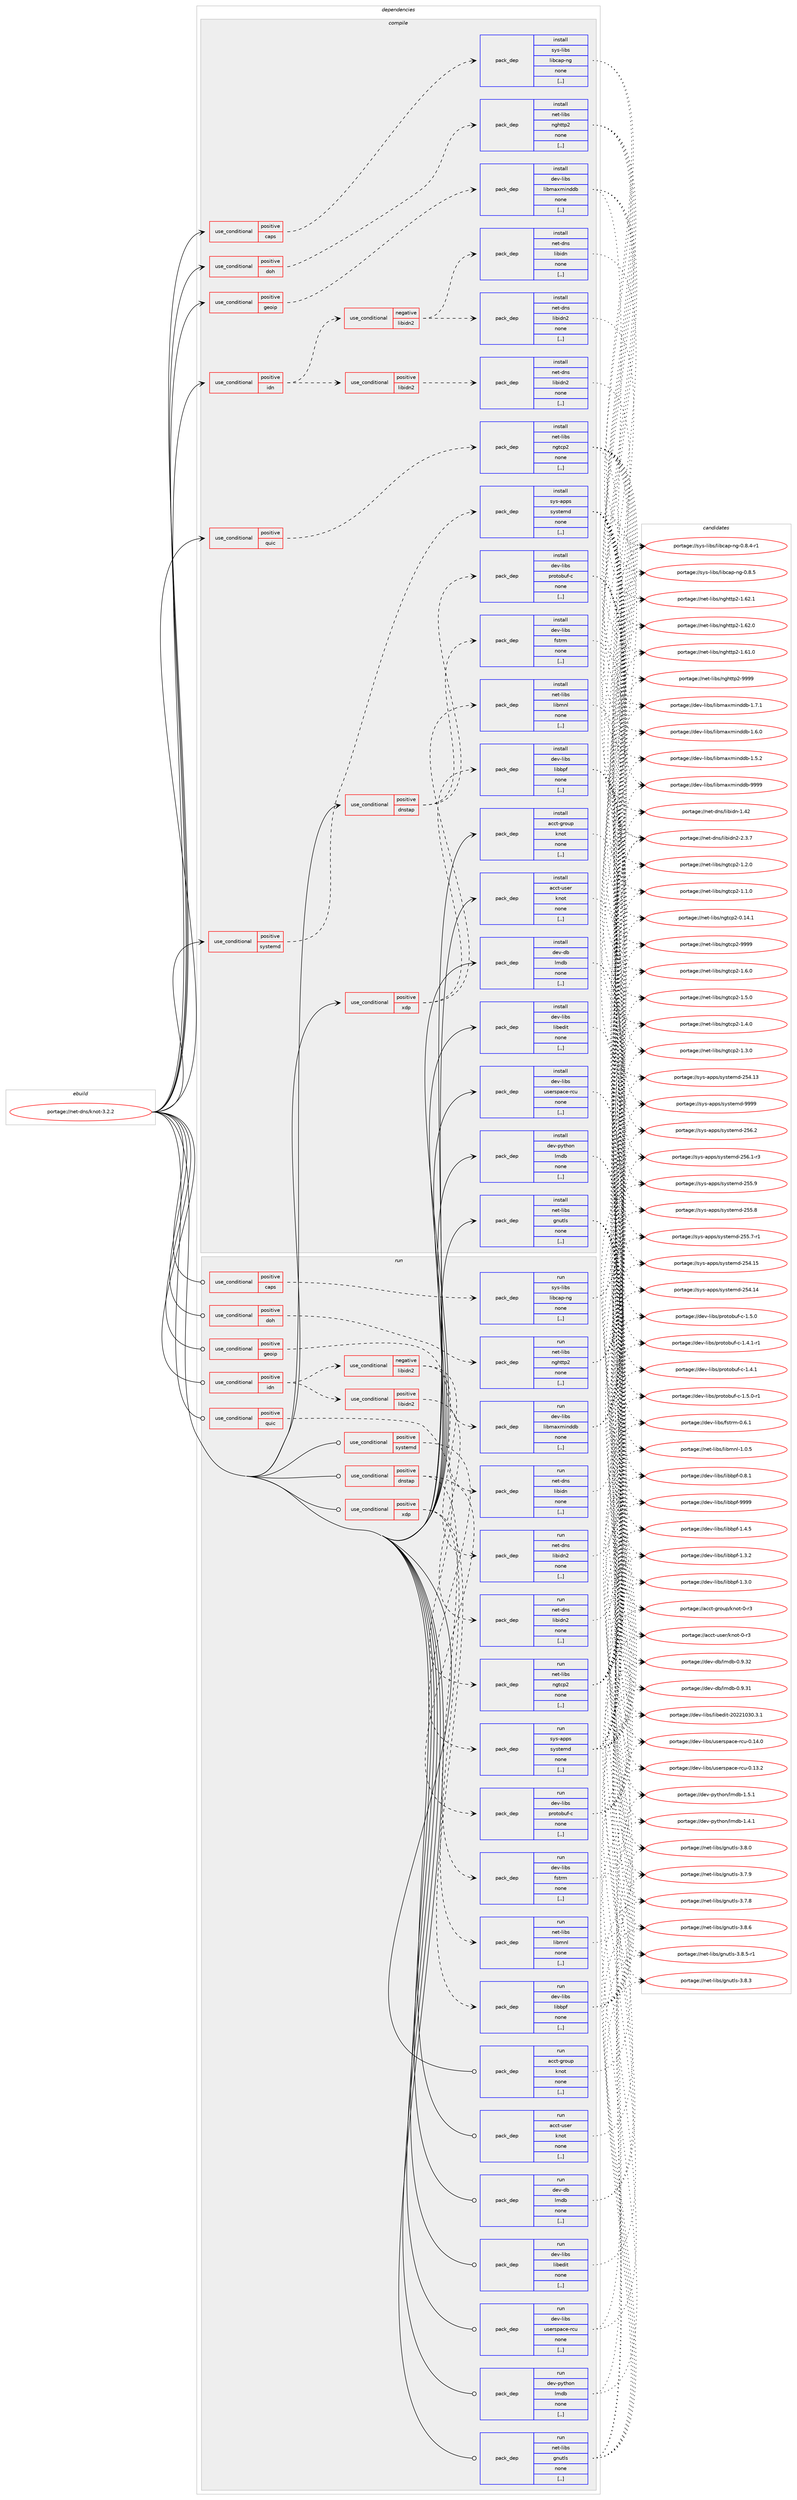 digraph prolog {

# *************
# Graph options
# *************

newrank=true;
concentrate=true;
compound=true;
graph [rankdir=LR,fontname=Helvetica,fontsize=10,ranksep=1.5];#, ranksep=2.5, nodesep=0.2];
edge  [arrowhead=vee];
node  [fontname=Helvetica,fontsize=10];

# **********
# The ebuild
# **********

subgraph cluster_leftcol {
color=gray;
label=<<i>ebuild</i>>;
id [label="portage://net-dns/knot-3.2.2", color=red, width=4, href="../net-dns/knot-3.2.2.svg"];
}

# ****************
# The dependencies
# ****************

subgraph cluster_midcol {
color=gray;
label=<<i>dependencies</i>>;
subgraph cluster_compile {
fillcolor="#eeeeee";
style=filled;
label=<<i>compile</i>>;
subgraph cond89289 {
dependency344489 [label=<<TABLE BORDER="0" CELLBORDER="1" CELLSPACING="0" CELLPADDING="4"><TR><TD ROWSPAN="3" CELLPADDING="10">use_conditional</TD></TR><TR><TD>positive</TD></TR><TR><TD>caps</TD></TR></TABLE>>, shape=none, color=red];
subgraph pack252593 {
dependency344490 [label=<<TABLE BORDER="0" CELLBORDER="1" CELLSPACING="0" CELLPADDING="4" WIDTH="220"><TR><TD ROWSPAN="6" CELLPADDING="30">pack_dep</TD></TR><TR><TD WIDTH="110">install</TD></TR><TR><TD>sys-libs</TD></TR><TR><TD>libcap-ng</TD></TR><TR><TD>none</TD></TR><TR><TD>[,,]</TD></TR></TABLE>>, shape=none, color=blue];
}
dependency344489:e -> dependency344490:w [weight=20,style="dashed",arrowhead="vee"];
}
id:e -> dependency344489:w [weight=20,style="solid",arrowhead="vee"];
subgraph cond89290 {
dependency344491 [label=<<TABLE BORDER="0" CELLBORDER="1" CELLSPACING="0" CELLPADDING="4"><TR><TD ROWSPAN="3" CELLPADDING="10">use_conditional</TD></TR><TR><TD>positive</TD></TR><TR><TD>dnstap</TD></TR></TABLE>>, shape=none, color=red];
subgraph pack252594 {
dependency344492 [label=<<TABLE BORDER="0" CELLBORDER="1" CELLSPACING="0" CELLPADDING="4" WIDTH="220"><TR><TD ROWSPAN="6" CELLPADDING="30">pack_dep</TD></TR><TR><TD WIDTH="110">install</TD></TR><TR><TD>dev-libs</TD></TR><TR><TD>fstrm</TD></TR><TR><TD>none</TD></TR><TR><TD>[,,]</TD></TR></TABLE>>, shape=none, color=blue];
}
dependency344491:e -> dependency344492:w [weight=20,style="dashed",arrowhead="vee"];
subgraph pack252595 {
dependency344493 [label=<<TABLE BORDER="0" CELLBORDER="1" CELLSPACING="0" CELLPADDING="4" WIDTH="220"><TR><TD ROWSPAN="6" CELLPADDING="30">pack_dep</TD></TR><TR><TD WIDTH="110">install</TD></TR><TR><TD>dev-libs</TD></TR><TR><TD>protobuf-c</TD></TR><TR><TD>none</TD></TR><TR><TD>[,,]</TD></TR></TABLE>>, shape=none, color=blue];
}
dependency344491:e -> dependency344493:w [weight=20,style="dashed",arrowhead="vee"];
}
id:e -> dependency344491:w [weight=20,style="solid",arrowhead="vee"];
subgraph cond89291 {
dependency344494 [label=<<TABLE BORDER="0" CELLBORDER="1" CELLSPACING="0" CELLPADDING="4"><TR><TD ROWSPAN="3" CELLPADDING="10">use_conditional</TD></TR><TR><TD>positive</TD></TR><TR><TD>doh</TD></TR></TABLE>>, shape=none, color=red];
subgraph pack252596 {
dependency344495 [label=<<TABLE BORDER="0" CELLBORDER="1" CELLSPACING="0" CELLPADDING="4" WIDTH="220"><TR><TD ROWSPAN="6" CELLPADDING="30">pack_dep</TD></TR><TR><TD WIDTH="110">install</TD></TR><TR><TD>net-libs</TD></TR><TR><TD>nghttp2</TD></TR><TR><TD>none</TD></TR><TR><TD>[,,]</TD></TR></TABLE>>, shape=none, color=blue];
}
dependency344494:e -> dependency344495:w [weight=20,style="dashed",arrowhead="vee"];
}
id:e -> dependency344494:w [weight=20,style="solid",arrowhead="vee"];
subgraph cond89292 {
dependency344496 [label=<<TABLE BORDER="0" CELLBORDER="1" CELLSPACING="0" CELLPADDING="4"><TR><TD ROWSPAN="3" CELLPADDING="10">use_conditional</TD></TR><TR><TD>positive</TD></TR><TR><TD>geoip</TD></TR></TABLE>>, shape=none, color=red];
subgraph pack252597 {
dependency344497 [label=<<TABLE BORDER="0" CELLBORDER="1" CELLSPACING="0" CELLPADDING="4" WIDTH="220"><TR><TD ROWSPAN="6" CELLPADDING="30">pack_dep</TD></TR><TR><TD WIDTH="110">install</TD></TR><TR><TD>dev-libs</TD></TR><TR><TD>libmaxminddb</TD></TR><TR><TD>none</TD></TR><TR><TD>[,,]</TD></TR></TABLE>>, shape=none, color=blue];
}
dependency344496:e -> dependency344497:w [weight=20,style="dashed",arrowhead="vee"];
}
id:e -> dependency344496:w [weight=20,style="solid",arrowhead="vee"];
subgraph cond89293 {
dependency344498 [label=<<TABLE BORDER="0" CELLBORDER="1" CELLSPACING="0" CELLPADDING="4"><TR><TD ROWSPAN="3" CELLPADDING="10">use_conditional</TD></TR><TR><TD>positive</TD></TR><TR><TD>idn</TD></TR></TABLE>>, shape=none, color=red];
subgraph cond89294 {
dependency344499 [label=<<TABLE BORDER="0" CELLBORDER="1" CELLSPACING="0" CELLPADDING="4"><TR><TD ROWSPAN="3" CELLPADDING="10">use_conditional</TD></TR><TR><TD>negative</TD></TR><TR><TD>libidn2</TD></TR></TABLE>>, shape=none, color=red];
subgraph pack252598 {
dependency344500 [label=<<TABLE BORDER="0" CELLBORDER="1" CELLSPACING="0" CELLPADDING="4" WIDTH="220"><TR><TD ROWSPAN="6" CELLPADDING="30">pack_dep</TD></TR><TR><TD WIDTH="110">install</TD></TR><TR><TD>net-dns</TD></TR><TR><TD>libidn</TD></TR><TR><TD>none</TD></TR><TR><TD>[,,]</TD></TR></TABLE>>, shape=none, color=blue];
}
dependency344499:e -> dependency344500:w [weight=20,style="dashed",arrowhead="vee"];
subgraph pack252599 {
dependency344501 [label=<<TABLE BORDER="0" CELLBORDER="1" CELLSPACING="0" CELLPADDING="4" WIDTH="220"><TR><TD ROWSPAN="6" CELLPADDING="30">pack_dep</TD></TR><TR><TD WIDTH="110">install</TD></TR><TR><TD>net-dns</TD></TR><TR><TD>libidn2</TD></TR><TR><TD>none</TD></TR><TR><TD>[,,]</TD></TR></TABLE>>, shape=none, color=blue];
}
dependency344499:e -> dependency344501:w [weight=20,style="dashed",arrowhead="vee"];
}
dependency344498:e -> dependency344499:w [weight=20,style="dashed",arrowhead="vee"];
subgraph cond89295 {
dependency344502 [label=<<TABLE BORDER="0" CELLBORDER="1" CELLSPACING="0" CELLPADDING="4"><TR><TD ROWSPAN="3" CELLPADDING="10">use_conditional</TD></TR><TR><TD>positive</TD></TR><TR><TD>libidn2</TD></TR></TABLE>>, shape=none, color=red];
subgraph pack252600 {
dependency344503 [label=<<TABLE BORDER="0" CELLBORDER="1" CELLSPACING="0" CELLPADDING="4" WIDTH="220"><TR><TD ROWSPAN="6" CELLPADDING="30">pack_dep</TD></TR><TR><TD WIDTH="110">install</TD></TR><TR><TD>net-dns</TD></TR><TR><TD>libidn2</TD></TR><TR><TD>none</TD></TR><TR><TD>[,,]</TD></TR></TABLE>>, shape=none, color=blue];
}
dependency344502:e -> dependency344503:w [weight=20,style="dashed",arrowhead="vee"];
}
dependency344498:e -> dependency344502:w [weight=20,style="dashed",arrowhead="vee"];
}
id:e -> dependency344498:w [weight=20,style="solid",arrowhead="vee"];
subgraph cond89296 {
dependency344504 [label=<<TABLE BORDER="0" CELLBORDER="1" CELLSPACING="0" CELLPADDING="4"><TR><TD ROWSPAN="3" CELLPADDING="10">use_conditional</TD></TR><TR><TD>positive</TD></TR><TR><TD>quic</TD></TR></TABLE>>, shape=none, color=red];
subgraph pack252601 {
dependency344505 [label=<<TABLE BORDER="0" CELLBORDER="1" CELLSPACING="0" CELLPADDING="4" WIDTH="220"><TR><TD ROWSPAN="6" CELLPADDING="30">pack_dep</TD></TR><TR><TD WIDTH="110">install</TD></TR><TR><TD>net-libs</TD></TR><TR><TD>ngtcp2</TD></TR><TR><TD>none</TD></TR><TR><TD>[,,]</TD></TR></TABLE>>, shape=none, color=blue];
}
dependency344504:e -> dependency344505:w [weight=20,style="dashed",arrowhead="vee"];
}
id:e -> dependency344504:w [weight=20,style="solid",arrowhead="vee"];
subgraph cond89297 {
dependency344506 [label=<<TABLE BORDER="0" CELLBORDER="1" CELLSPACING="0" CELLPADDING="4"><TR><TD ROWSPAN="3" CELLPADDING="10">use_conditional</TD></TR><TR><TD>positive</TD></TR><TR><TD>systemd</TD></TR></TABLE>>, shape=none, color=red];
subgraph pack252602 {
dependency344507 [label=<<TABLE BORDER="0" CELLBORDER="1" CELLSPACING="0" CELLPADDING="4" WIDTH="220"><TR><TD ROWSPAN="6" CELLPADDING="30">pack_dep</TD></TR><TR><TD WIDTH="110">install</TD></TR><TR><TD>sys-apps</TD></TR><TR><TD>systemd</TD></TR><TR><TD>none</TD></TR><TR><TD>[,,]</TD></TR></TABLE>>, shape=none, color=blue];
}
dependency344506:e -> dependency344507:w [weight=20,style="dashed",arrowhead="vee"];
}
id:e -> dependency344506:w [weight=20,style="solid",arrowhead="vee"];
subgraph cond89298 {
dependency344508 [label=<<TABLE BORDER="0" CELLBORDER="1" CELLSPACING="0" CELLPADDING="4"><TR><TD ROWSPAN="3" CELLPADDING="10">use_conditional</TD></TR><TR><TD>positive</TD></TR><TR><TD>xdp</TD></TR></TABLE>>, shape=none, color=red];
subgraph pack252603 {
dependency344509 [label=<<TABLE BORDER="0" CELLBORDER="1" CELLSPACING="0" CELLPADDING="4" WIDTH="220"><TR><TD ROWSPAN="6" CELLPADDING="30">pack_dep</TD></TR><TR><TD WIDTH="110">install</TD></TR><TR><TD>dev-libs</TD></TR><TR><TD>libbpf</TD></TR><TR><TD>none</TD></TR><TR><TD>[,,]</TD></TR></TABLE>>, shape=none, color=blue];
}
dependency344508:e -> dependency344509:w [weight=20,style="dashed",arrowhead="vee"];
subgraph pack252604 {
dependency344510 [label=<<TABLE BORDER="0" CELLBORDER="1" CELLSPACING="0" CELLPADDING="4" WIDTH="220"><TR><TD ROWSPAN="6" CELLPADDING="30">pack_dep</TD></TR><TR><TD WIDTH="110">install</TD></TR><TR><TD>net-libs</TD></TR><TR><TD>libmnl</TD></TR><TR><TD>none</TD></TR><TR><TD>[,,]</TD></TR></TABLE>>, shape=none, color=blue];
}
dependency344508:e -> dependency344510:w [weight=20,style="dashed",arrowhead="vee"];
}
id:e -> dependency344508:w [weight=20,style="solid",arrowhead="vee"];
subgraph pack252605 {
dependency344511 [label=<<TABLE BORDER="0" CELLBORDER="1" CELLSPACING="0" CELLPADDING="4" WIDTH="220"><TR><TD ROWSPAN="6" CELLPADDING="30">pack_dep</TD></TR><TR><TD WIDTH="110">install</TD></TR><TR><TD>acct-group</TD></TR><TR><TD>knot</TD></TR><TR><TD>none</TD></TR><TR><TD>[,,]</TD></TR></TABLE>>, shape=none, color=blue];
}
id:e -> dependency344511:w [weight=20,style="solid",arrowhead="vee"];
subgraph pack252606 {
dependency344512 [label=<<TABLE BORDER="0" CELLBORDER="1" CELLSPACING="0" CELLPADDING="4" WIDTH="220"><TR><TD ROWSPAN="6" CELLPADDING="30">pack_dep</TD></TR><TR><TD WIDTH="110">install</TD></TR><TR><TD>acct-user</TD></TR><TR><TD>knot</TD></TR><TR><TD>none</TD></TR><TR><TD>[,,]</TD></TR></TABLE>>, shape=none, color=blue];
}
id:e -> dependency344512:w [weight=20,style="solid",arrowhead="vee"];
subgraph pack252607 {
dependency344513 [label=<<TABLE BORDER="0" CELLBORDER="1" CELLSPACING="0" CELLPADDING="4" WIDTH="220"><TR><TD ROWSPAN="6" CELLPADDING="30">pack_dep</TD></TR><TR><TD WIDTH="110">install</TD></TR><TR><TD>dev-db</TD></TR><TR><TD>lmdb</TD></TR><TR><TD>none</TD></TR><TR><TD>[,,]</TD></TR></TABLE>>, shape=none, color=blue];
}
id:e -> dependency344513:w [weight=20,style="solid",arrowhead="vee"];
subgraph pack252608 {
dependency344514 [label=<<TABLE BORDER="0" CELLBORDER="1" CELLSPACING="0" CELLPADDING="4" WIDTH="220"><TR><TD ROWSPAN="6" CELLPADDING="30">pack_dep</TD></TR><TR><TD WIDTH="110">install</TD></TR><TR><TD>dev-libs</TD></TR><TR><TD>libedit</TD></TR><TR><TD>none</TD></TR><TR><TD>[,,]</TD></TR></TABLE>>, shape=none, color=blue];
}
id:e -> dependency344514:w [weight=20,style="solid",arrowhead="vee"];
subgraph pack252609 {
dependency344515 [label=<<TABLE BORDER="0" CELLBORDER="1" CELLSPACING="0" CELLPADDING="4" WIDTH="220"><TR><TD ROWSPAN="6" CELLPADDING="30">pack_dep</TD></TR><TR><TD WIDTH="110">install</TD></TR><TR><TD>dev-libs</TD></TR><TR><TD>userspace-rcu</TD></TR><TR><TD>none</TD></TR><TR><TD>[,,]</TD></TR></TABLE>>, shape=none, color=blue];
}
id:e -> dependency344515:w [weight=20,style="solid",arrowhead="vee"];
subgraph pack252610 {
dependency344516 [label=<<TABLE BORDER="0" CELLBORDER="1" CELLSPACING="0" CELLPADDING="4" WIDTH="220"><TR><TD ROWSPAN="6" CELLPADDING="30">pack_dep</TD></TR><TR><TD WIDTH="110">install</TD></TR><TR><TD>dev-python</TD></TR><TR><TD>lmdb</TD></TR><TR><TD>none</TD></TR><TR><TD>[,,]</TD></TR></TABLE>>, shape=none, color=blue];
}
id:e -> dependency344516:w [weight=20,style="solid",arrowhead="vee"];
subgraph pack252611 {
dependency344517 [label=<<TABLE BORDER="0" CELLBORDER="1" CELLSPACING="0" CELLPADDING="4" WIDTH="220"><TR><TD ROWSPAN="6" CELLPADDING="30">pack_dep</TD></TR><TR><TD WIDTH="110">install</TD></TR><TR><TD>net-libs</TD></TR><TR><TD>gnutls</TD></TR><TR><TD>none</TD></TR><TR><TD>[,,]</TD></TR></TABLE>>, shape=none, color=blue];
}
id:e -> dependency344517:w [weight=20,style="solid",arrowhead="vee"];
}
subgraph cluster_compileandrun {
fillcolor="#eeeeee";
style=filled;
label=<<i>compile and run</i>>;
}
subgraph cluster_run {
fillcolor="#eeeeee";
style=filled;
label=<<i>run</i>>;
subgraph cond89299 {
dependency344518 [label=<<TABLE BORDER="0" CELLBORDER="1" CELLSPACING="0" CELLPADDING="4"><TR><TD ROWSPAN="3" CELLPADDING="10">use_conditional</TD></TR><TR><TD>positive</TD></TR><TR><TD>caps</TD></TR></TABLE>>, shape=none, color=red];
subgraph pack252612 {
dependency344519 [label=<<TABLE BORDER="0" CELLBORDER="1" CELLSPACING="0" CELLPADDING="4" WIDTH="220"><TR><TD ROWSPAN="6" CELLPADDING="30">pack_dep</TD></TR><TR><TD WIDTH="110">run</TD></TR><TR><TD>sys-libs</TD></TR><TR><TD>libcap-ng</TD></TR><TR><TD>none</TD></TR><TR><TD>[,,]</TD></TR></TABLE>>, shape=none, color=blue];
}
dependency344518:e -> dependency344519:w [weight=20,style="dashed",arrowhead="vee"];
}
id:e -> dependency344518:w [weight=20,style="solid",arrowhead="odot"];
subgraph cond89300 {
dependency344520 [label=<<TABLE BORDER="0" CELLBORDER="1" CELLSPACING="0" CELLPADDING="4"><TR><TD ROWSPAN="3" CELLPADDING="10">use_conditional</TD></TR><TR><TD>positive</TD></TR><TR><TD>dnstap</TD></TR></TABLE>>, shape=none, color=red];
subgraph pack252613 {
dependency344521 [label=<<TABLE BORDER="0" CELLBORDER="1" CELLSPACING="0" CELLPADDING="4" WIDTH="220"><TR><TD ROWSPAN="6" CELLPADDING="30">pack_dep</TD></TR><TR><TD WIDTH="110">run</TD></TR><TR><TD>dev-libs</TD></TR><TR><TD>fstrm</TD></TR><TR><TD>none</TD></TR><TR><TD>[,,]</TD></TR></TABLE>>, shape=none, color=blue];
}
dependency344520:e -> dependency344521:w [weight=20,style="dashed",arrowhead="vee"];
subgraph pack252614 {
dependency344522 [label=<<TABLE BORDER="0" CELLBORDER="1" CELLSPACING="0" CELLPADDING="4" WIDTH="220"><TR><TD ROWSPAN="6" CELLPADDING="30">pack_dep</TD></TR><TR><TD WIDTH="110">run</TD></TR><TR><TD>dev-libs</TD></TR><TR><TD>protobuf-c</TD></TR><TR><TD>none</TD></TR><TR><TD>[,,]</TD></TR></TABLE>>, shape=none, color=blue];
}
dependency344520:e -> dependency344522:w [weight=20,style="dashed",arrowhead="vee"];
}
id:e -> dependency344520:w [weight=20,style="solid",arrowhead="odot"];
subgraph cond89301 {
dependency344523 [label=<<TABLE BORDER="0" CELLBORDER="1" CELLSPACING="0" CELLPADDING="4"><TR><TD ROWSPAN="3" CELLPADDING="10">use_conditional</TD></TR><TR><TD>positive</TD></TR><TR><TD>doh</TD></TR></TABLE>>, shape=none, color=red];
subgraph pack252615 {
dependency344524 [label=<<TABLE BORDER="0" CELLBORDER="1" CELLSPACING="0" CELLPADDING="4" WIDTH="220"><TR><TD ROWSPAN="6" CELLPADDING="30">pack_dep</TD></TR><TR><TD WIDTH="110">run</TD></TR><TR><TD>net-libs</TD></TR><TR><TD>nghttp2</TD></TR><TR><TD>none</TD></TR><TR><TD>[,,]</TD></TR></TABLE>>, shape=none, color=blue];
}
dependency344523:e -> dependency344524:w [weight=20,style="dashed",arrowhead="vee"];
}
id:e -> dependency344523:w [weight=20,style="solid",arrowhead="odot"];
subgraph cond89302 {
dependency344525 [label=<<TABLE BORDER="0" CELLBORDER="1" CELLSPACING="0" CELLPADDING="4"><TR><TD ROWSPAN="3" CELLPADDING="10">use_conditional</TD></TR><TR><TD>positive</TD></TR><TR><TD>geoip</TD></TR></TABLE>>, shape=none, color=red];
subgraph pack252616 {
dependency344526 [label=<<TABLE BORDER="0" CELLBORDER="1" CELLSPACING="0" CELLPADDING="4" WIDTH="220"><TR><TD ROWSPAN="6" CELLPADDING="30">pack_dep</TD></TR><TR><TD WIDTH="110">run</TD></TR><TR><TD>dev-libs</TD></TR><TR><TD>libmaxminddb</TD></TR><TR><TD>none</TD></TR><TR><TD>[,,]</TD></TR></TABLE>>, shape=none, color=blue];
}
dependency344525:e -> dependency344526:w [weight=20,style="dashed",arrowhead="vee"];
}
id:e -> dependency344525:w [weight=20,style="solid",arrowhead="odot"];
subgraph cond89303 {
dependency344527 [label=<<TABLE BORDER="0" CELLBORDER="1" CELLSPACING="0" CELLPADDING="4"><TR><TD ROWSPAN="3" CELLPADDING="10">use_conditional</TD></TR><TR><TD>positive</TD></TR><TR><TD>idn</TD></TR></TABLE>>, shape=none, color=red];
subgraph cond89304 {
dependency344528 [label=<<TABLE BORDER="0" CELLBORDER="1" CELLSPACING="0" CELLPADDING="4"><TR><TD ROWSPAN="3" CELLPADDING="10">use_conditional</TD></TR><TR><TD>negative</TD></TR><TR><TD>libidn2</TD></TR></TABLE>>, shape=none, color=red];
subgraph pack252617 {
dependency344529 [label=<<TABLE BORDER="0" CELLBORDER="1" CELLSPACING="0" CELLPADDING="4" WIDTH="220"><TR><TD ROWSPAN="6" CELLPADDING="30">pack_dep</TD></TR><TR><TD WIDTH="110">run</TD></TR><TR><TD>net-dns</TD></TR><TR><TD>libidn</TD></TR><TR><TD>none</TD></TR><TR><TD>[,,]</TD></TR></TABLE>>, shape=none, color=blue];
}
dependency344528:e -> dependency344529:w [weight=20,style="dashed",arrowhead="vee"];
subgraph pack252618 {
dependency344530 [label=<<TABLE BORDER="0" CELLBORDER="1" CELLSPACING="0" CELLPADDING="4" WIDTH="220"><TR><TD ROWSPAN="6" CELLPADDING="30">pack_dep</TD></TR><TR><TD WIDTH="110">run</TD></TR><TR><TD>net-dns</TD></TR><TR><TD>libidn2</TD></TR><TR><TD>none</TD></TR><TR><TD>[,,]</TD></TR></TABLE>>, shape=none, color=blue];
}
dependency344528:e -> dependency344530:w [weight=20,style="dashed",arrowhead="vee"];
}
dependency344527:e -> dependency344528:w [weight=20,style="dashed",arrowhead="vee"];
subgraph cond89305 {
dependency344531 [label=<<TABLE BORDER="0" CELLBORDER="1" CELLSPACING="0" CELLPADDING="4"><TR><TD ROWSPAN="3" CELLPADDING="10">use_conditional</TD></TR><TR><TD>positive</TD></TR><TR><TD>libidn2</TD></TR></TABLE>>, shape=none, color=red];
subgraph pack252619 {
dependency344532 [label=<<TABLE BORDER="0" CELLBORDER="1" CELLSPACING="0" CELLPADDING="4" WIDTH="220"><TR><TD ROWSPAN="6" CELLPADDING="30">pack_dep</TD></TR><TR><TD WIDTH="110">run</TD></TR><TR><TD>net-dns</TD></TR><TR><TD>libidn2</TD></TR><TR><TD>none</TD></TR><TR><TD>[,,]</TD></TR></TABLE>>, shape=none, color=blue];
}
dependency344531:e -> dependency344532:w [weight=20,style="dashed",arrowhead="vee"];
}
dependency344527:e -> dependency344531:w [weight=20,style="dashed",arrowhead="vee"];
}
id:e -> dependency344527:w [weight=20,style="solid",arrowhead="odot"];
subgraph cond89306 {
dependency344533 [label=<<TABLE BORDER="0" CELLBORDER="1" CELLSPACING="0" CELLPADDING="4"><TR><TD ROWSPAN="3" CELLPADDING="10">use_conditional</TD></TR><TR><TD>positive</TD></TR><TR><TD>quic</TD></TR></TABLE>>, shape=none, color=red];
subgraph pack252620 {
dependency344534 [label=<<TABLE BORDER="0" CELLBORDER="1" CELLSPACING="0" CELLPADDING="4" WIDTH="220"><TR><TD ROWSPAN="6" CELLPADDING="30">pack_dep</TD></TR><TR><TD WIDTH="110">run</TD></TR><TR><TD>net-libs</TD></TR><TR><TD>ngtcp2</TD></TR><TR><TD>none</TD></TR><TR><TD>[,,]</TD></TR></TABLE>>, shape=none, color=blue];
}
dependency344533:e -> dependency344534:w [weight=20,style="dashed",arrowhead="vee"];
}
id:e -> dependency344533:w [weight=20,style="solid",arrowhead="odot"];
subgraph cond89307 {
dependency344535 [label=<<TABLE BORDER="0" CELLBORDER="1" CELLSPACING="0" CELLPADDING="4"><TR><TD ROWSPAN="3" CELLPADDING="10">use_conditional</TD></TR><TR><TD>positive</TD></TR><TR><TD>systemd</TD></TR></TABLE>>, shape=none, color=red];
subgraph pack252621 {
dependency344536 [label=<<TABLE BORDER="0" CELLBORDER="1" CELLSPACING="0" CELLPADDING="4" WIDTH="220"><TR><TD ROWSPAN="6" CELLPADDING="30">pack_dep</TD></TR><TR><TD WIDTH="110">run</TD></TR><TR><TD>sys-apps</TD></TR><TR><TD>systemd</TD></TR><TR><TD>none</TD></TR><TR><TD>[,,]</TD></TR></TABLE>>, shape=none, color=blue];
}
dependency344535:e -> dependency344536:w [weight=20,style="dashed",arrowhead="vee"];
}
id:e -> dependency344535:w [weight=20,style="solid",arrowhead="odot"];
subgraph cond89308 {
dependency344537 [label=<<TABLE BORDER="0" CELLBORDER="1" CELLSPACING="0" CELLPADDING="4"><TR><TD ROWSPAN="3" CELLPADDING="10">use_conditional</TD></TR><TR><TD>positive</TD></TR><TR><TD>xdp</TD></TR></TABLE>>, shape=none, color=red];
subgraph pack252622 {
dependency344538 [label=<<TABLE BORDER="0" CELLBORDER="1" CELLSPACING="0" CELLPADDING="4" WIDTH="220"><TR><TD ROWSPAN="6" CELLPADDING="30">pack_dep</TD></TR><TR><TD WIDTH="110">run</TD></TR><TR><TD>dev-libs</TD></TR><TR><TD>libbpf</TD></TR><TR><TD>none</TD></TR><TR><TD>[,,]</TD></TR></TABLE>>, shape=none, color=blue];
}
dependency344537:e -> dependency344538:w [weight=20,style="dashed",arrowhead="vee"];
subgraph pack252623 {
dependency344539 [label=<<TABLE BORDER="0" CELLBORDER="1" CELLSPACING="0" CELLPADDING="4" WIDTH="220"><TR><TD ROWSPAN="6" CELLPADDING="30">pack_dep</TD></TR><TR><TD WIDTH="110">run</TD></TR><TR><TD>net-libs</TD></TR><TR><TD>libmnl</TD></TR><TR><TD>none</TD></TR><TR><TD>[,,]</TD></TR></TABLE>>, shape=none, color=blue];
}
dependency344537:e -> dependency344539:w [weight=20,style="dashed",arrowhead="vee"];
}
id:e -> dependency344537:w [weight=20,style="solid",arrowhead="odot"];
subgraph pack252624 {
dependency344540 [label=<<TABLE BORDER="0" CELLBORDER="1" CELLSPACING="0" CELLPADDING="4" WIDTH="220"><TR><TD ROWSPAN="6" CELLPADDING="30">pack_dep</TD></TR><TR><TD WIDTH="110">run</TD></TR><TR><TD>acct-group</TD></TR><TR><TD>knot</TD></TR><TR><TD>none</TD></TR><TR><TD>[,,]</TD></TR></TABLE>>, shape=none, color=blue];
}
id:e -> dependency344540:w [weight=20,style="solid",arrowhead="odot"];
subgraph pack252625 {
dependency344541 [label=<<TABLE BORDER="0" CELLBORDER="1" CELLSPACING="0" CELLPADDING="4" WIDTH="220"><TR><TD ROWSPAN="6" CELLPADDING="30">pack_dep</TD></TR><TR><TD WIDTH="110">run</TD></TR><TR><TD>acct-user</TD></TR><TR><TD>knot</TD></TR><TR><TD>none</TD></TR><TR><TD>[,,]</TD></TR></TABLE>>, shape=none, color=blue];
}
id:e -> dependency344541:w [weight=20,style="solid",arrowhead="odot"];
subgraph pack252626 {
dependency344542 [label=<<TABLE BORDER="0" CELLBORDER="1" CELLSPACING="0" CELLPADDING="4" WIDTH="220"><TR><TD ROWSPAN="6" CELLPADDING="30">pack_dep</TD></TR><TR><TD WIDTH="110">run</TD></TR><TR><TD>dev-db</TD></TR><TR><TD>lmdb</TD></TR><TR><TD>none</TD></TR><TR><TD>[,,]</TD></TR></TABLE>>, shape=none, color=blue];
}
id:e -> dependency344542:w [weight=20,style="solid",arrowhead="odot"];
subgraph pack252627 {
dependency344543 [label=<<TABLE BORDER="0" CELLBORDER="1" CELLSPACING="0" CELLPADDING="4" WIDTH="220"><TR><TD ROWSPAN="6" CELLPADDING="30">pack_dep</TD></TR><TR><TD WIDTH="110">run</TD></TR><TR><TD>dev-libs</TD></TR><TR><TD>libedit</TD></TR><TR><TD>none</TD></TR><TR><TD>[,,]</TD></TR></TABLE>>, shape=none, color=blue];
}
id:e -> dependency344543:w [weight=20,style="solid",arrowhead="odot"];
subgraph pack252628 {
dependency344544 [label=<<TABLE BORDER="0" CELLBORDER="1" CELLSPACING="0" CELLPADDING="4" WIDTH="220"><TR><TD ROWSPAN="6" CELLPADDING="30">pack_dep</TD></TR><TR><TD WIDTH="110">run</TD></TR><TR><TD>dev-libs</TD></TR><TR><TD>userspace-rcu</TD></TR><TR><TD>none</TD></TR><TR><TD>[,,]</TD></TR></TABLE>>, shape=none, color=blue];
}
id:e -> dependency344544:w [weight=20,style="solid",arrowhead="odot"];
subgraph pack252629 {
dependency344545 [label=<<TABLE BORDER="0" CELLBORDER="1" CELLSPACING="0" CELLPADDING="4" WIDTH="220"><TR><TD ROWSPAN="6" CELLPADDING="30">pack_dep</TD></TR><TR><TD WIDTH="110">run</TD></TR><TR><TD>dev-python</TD></TR><TR><TD>lmdb</TD></TR><TR><TD>none</TD></TR><TR><TD>[,,]</TD></TR></TABLE>>, shape=none, color=blue];
}
id:e -> dependency344545:w [weight=20,style="solid",arrowhead="odot"];
subgraph pack252630 {
dependency344546 [label=<<TABLE BORDER="0" CELLBORDER="1" CELLSPACING="0" CELLPADDING="4" WIDTH="220"><TR><TD ROWSPAN="6" CELLPADDING="30">pack_dep</TD></TR><TR><TD WIDTH="110">run</TD></TR><TR><TD>net-libs</TD></TR><TR><TD>gnutls</TD></TR><TR><TD>none</TD></TR><TR><TD>[,,]</TD></TR></TABLE>>, shape=none, color=blue];
}
id:e -> dependency344546:w [weight=20,style="solid",arrowhead="odot"];
}
}

# **************
# The candidates
# **************

subgraph cluster_choices {
rank=same;
color=gray;
label=<<i>candidates</i>>;

subgraph choice252593 {
color=black;
nodesep=1;
choice11512111545108105981154710810598999711245110103454846564653 [label="portage://sys-libs/libcap-ng-0.8.5", color=red, width=4,href="../sys-libs/libcap-ng-0.8.5.svg"];
choice115121115451081059811547108105989997112451101034548465646524511449 [label="portage://sys-libs/libcap-ng-0.8.4-r1", color=red, width=4,href="../sys-libs/libcap-ng-0.8.4-r1.svg"];
dependency344490:e -> choice11512111545108105981154710810598999711245110103454846564653:w [style=dotted,weight="100"];
dependency344490:e -> choice115121115451081059811547108105989997112451101034548465646524511449:w [style=dotted,weight="100"];
}
subgraph choice252594 {
color=black;
nodesep=1;
choice100101118451081059811547102115116114109454846544649 [label="portage://dev-libs/fstrm-0.6.1", color=red, width=4,href="../dev-libs/fstrm-0.6.1.svg"];
dependency344492:e -> choice100101118451081059811547102115116114109454846544649:w [style=dotted,weight="100"];
}
subgraph choice252595 {
color=black;
nodesep=1;
choice1001011184510810598115471121141111161119811710245994549465346484511449 [label="portage://dev-libs/protobuf-c-1.5.0-r1", color=red, width=4,href="../dev-libs/protobuf-c-1.5.0-r1.svg"];
choice100101118451081059811547112114111116111981171024599454946534648 [label="portage://dev-libs/protobuf-c-1.5.0", color=red, width=4,href="../dev-libs/protobuf-c-1.5.0.svg"];
choice1001011184510810598115471121141111161119811710245994549465246494511449 [label="portage://dev-libs/protobuf-c-1.4.1-r1", color=red, width=4,href="../dev-libs/protobuf-c-1.4.1-r1.svg"];
choice100101118451081059811547112114111116111981171024599454946524649 [label="portage://dev-libs/protobuf-c-1.4.1", color=red, width=4,href="../dev-libs/protobuf-c-1.4.1.svg"];
dependency344493:e -> choice1001011184510810598115471121141111161119811710245994549465346484511449:w [style=dotted,weight="100"];
dependency344493:e -> choice100101118451081059811547112114111116111981171024599454946534648:w [style=dotted,weight="100"];
dependency344493:e -> choice1001011184510810598115471121141111161119811710245994549465246494511449:w [style=dotted,weight="100"];
dependency344493:e -> choice100101118451081059811547112114111116111981171024599454946524649:w [style=dotted,weight="100"];
}
subgraph choice252596 {
color=black;
nodesep=1;
choice110101116451081059811547110103104116116112504557575757 [label="portage://net-libs/nghttp2-9999", color=red, width=4,href="../net-libs/nghttp2-9999.svg"];
choice1101011164510810598115471101031041161161125045494654504649 [label="portage://net-libs/nghttp2-1.62.1", color=red, width=4,href="../net-libs/nghttp2-1.62.1.svg"];
choice1101011164510810598115471101031041161161125045494654504648 [label="portage://net-libs/nghttp2-1.62.0", color=red, width=4,href="../net-libs/nghttp2-1.62.0.svg"];
choice1101011164510810598115471101031041161161125045494654494648 [label="portage://net-libs/nghttp2-1.61.0", color=red, width=4,href="../net-libs/nghttp2-1.61.0.svg"];
dependency344495:e -> choice110101116451081059811547110103104116116112504557575757:w [style=dotted,weight="100"];
dependency344495:e -> choice1101011164510810598115471101031041161161125045494654504649:w [style=dotted,weight="100"];
dependency344495:e -> choice1101011164510810598115471101031041161161125045494654504648:w [style=dotted,weight="100"];
dependency344495:e -> choice1101011164510810598115471101031041161161125045494654494648:w [style=dotted,weight="100"];
}
subgraph choice252597 {
color=black;
nodesep=1;
choice1001011184510810598115471081059810997120109105110100100984557575757 [label="portage://dev-libs/libmaxminddb-9999", color=red, width=4,href="../dev-libs/libmaxminddb-9999.svg"];
choice100101118451081059811547108105981099712010910511010010098454946554649 [label="portage://dev-libs/libmaxminddb-1.7.1", color=red, width=4,href="../dev-libs/libmaxminddb-1.7.1.svg"];
choice100101118451081059811547108105981099712010910511010010098454946544648 [label="portage://dev-libs/libmaxminddb-1.6.0", color=red, width=4,href="../dev-libs/libmaxminddb-1.6.0.svg"];
choice100101118451081059811547108105981099712010910511010010098454946534650 [label="portage://dev-libs/libmaxminddb-1.5.2", color=red, width=4,href="../dev-libs/libmaxminddb-1.5.2.svg"];
dependency344497:e -> choice1001011184510810598115471081059810997120109105110100100984557575757:w [style=dotted,weight="100"];
dependency344497:e -> choice100101118451081059811547108105981099712010910511010010098454946554649:w [style=dotted,weight="100"];
dependency344497:e -> choice100101118451081059811547108105981099712010910511010010098454946544648:w [style=dotted,weight="100"];
dependency344497:e -> choice100101118451081059811547108105981099712010910511010010098454946534650:w [style=dotted,weight="100"];
}
subgraph choice252598 {
color=black;
nodesep=1;
choice1101011164510011011547108105981051001104549465250 [label="portage://net-dns/libidn-1.42", color=red, width=4,href="../net-dns/libidn-1.42.svg"];
dependency344500:e -> choice1101011164510011011547108105981051001104549465250:w [style=dotted,weight="100"];
}
subgraph choice252599 {
color=black;
nodesep=1;
choice11010111645100110115471081059810510011050455046514655 [label="portage://net-dns/libidn2-2.3.7", color=red, width=4,href="../net-dns/libidn2-2.3.7.svg"];
dependency344501:e -> choice11010111645100110115471081059810510011050455046514655:w [style=dotted,weight="100"];
}
subgraph choice252600 {
color=black;
nodesep=1;
choice11010111645100110115471081059810510011050455046514655 [label="portage://net-dns/libidn2-2.3.7", color=red, width=4,href="../net-dns/libidn2-2.3.7.svg"];
dependency344503:e -> choice11010111645100110115471081059810510011050455046514655:w [style=dotted,weight="100"];
}
subgraph choice252601 {
color=black;
nodesep=1;
choice11010111645108105981154711010311699112504557575757 [label="portage://net-libs/ngtcp2-9999", color=red, width=4,href="../net-libs/ngtcp2-9999.svg"];
choice1101011164510810598115471101031169911250454946544648 [label="portage://net-libs/ngtcp2-1.6.0", color=red, width=4,href="../net-libs/ngtcp2-1.6.0.svg"];
choice1101011164510810598115471101031169911250454946534648 [label="portage://net-libs/ngtcp2-1.5.0", color=red, width=4,href="../net-libs/ngtcp2-1.5.0.svg"];
choice1101011164510810598115471101031169911250454946524648 [label="portage://net-libs/ngtcp2-1.4.0", color=red, width=4,href="../net-libs/ngtcp2-1.4.0.svg"];
choice1101011164510810598115471101031169911250454946514648 [label="portage://net-libs/ngtcp2-1.3.0", color=red, width=4,href="../net-libs/ngtcp2-1.3.0.svg"];
choice1101011164510810598115471101031169911250454946504648 [label="portage://net-libs/ngtcp2-1.2.0", color=red, width=4,href="../net-libs/ngtcp2-1.2.0.svg"];
choice1101011164510810598115471101031169911250454946494648 [label="portage://net-libs/ngtcp2-1.1.0", color=red, width=4,href="../net-libs/ngtcp2-1.1.0.svg"];
choice110101116451081059811547110103116991125045484649524649 [label="portage://net-libs/ngtcp2-0.14.1", color=red, width=4,href="../net-libs/ngtcp2-0.14.1.svg"];
dependency344505:e -> choice11010111645108105981154711010311699112504557575757:w [style=dotted,weight="100"];
dependency344505:e -> choice1101011164510810598115471101031169911250454946544648:w [style=dotted,weight="100"];
dependency344505:e -> choice1101011164510810598115471101031169911250454946534648:w [style=dotted,weight="100"];
dependency344505:e -> choice1101011164510810598115471101031169911250454946524648:w [style=dotted,weight="100"];
dependency344505:e -> choice1101011164510810598115471101031169911250454946514648:w [style=dotted,weight="100"];
dependency344505:e -> choice1101011164510810598115471101031169911250454946504648:w [style=dotted,weight="100"];
dependency344505:e -> choice1101011164510810598115471101031169911250454946494648:w [style=dotted,weight="100"];
dependency344505:e -> choice110101116451081059811547110103116991125045484649524649:w [style=dotted,weight="100"];
}
subgraph choice252602 {
color=black;
nodesep=1;
choice1151211154597112112115471151211151161011091004557575757 [label="portage://sys-apps/systemd-9999", color=red, width=4,href="../sys-apps/systemd-9999.svg"];
choice115121115459711211211547115121115116101109100455053544650 [label="portage://sys-apps/systemd-256.2", color=red, width=4,href="../sys-apps/systemd-256.2.svg"];
choice1151211154597112112115471151211151161011091004550535446494511451 [label="portage://sys-apps/systemd-256.1-r3", color=red, width=4,href="../sys-apps/systemd-256.1-r3.svg"];
choice115121115459711211211547115121115116101109100455053534657 [label="portage://sys-apps/systemd-255.9", color=red, width=4,href="../sys-apps/systemd-255.9.svg"];
choice115121115459711211211547115121115116101109100455053534656 [label="portage://sys-apps/systemd-255.8", color=red, width=4,href="../sys-apps/systemd-255.8.svg"];
choice1151211154597112112115471151211151161011091004550535346554511449 [label="portage://sys-apps/systemd-255.7-r1", color=red, width=4,href="../sys-apps/systemd-255.7-r1.svg"];
choice11512111545971121121154711512111511610110910045505352464953 [label="portage://sys-apps/systemd-254.15", color=red, width=4,href="../sys-apps/systemd-254.15.svg"];
choice11512111545971121121154711512111511610110910045505352464952 [label="portage://sys-apps/systemd-254.14", color=red, width=4,href="../sys-apps/systemd-254.14.svg"];
choice11512111545971121121154711512111511610110910045505352464951 [label="portage://sys-apps/systemd-254.13", color=red, width=4,href="../sys-apps/systemd-254.13.svg"];
dependency344507:e -> choice1151211154597112112115471151211151161011091004557575757:w [style=dotted,weight="100"];
dependency344507:e -> choice115121115459711211211547115121115116101109100455053544650:w [style=dotted,weight="100"];
dependency344507:e -> choice1151211154597112112115471151211151161011091004550535446494511451:w [style=dotted,weight="100"];
dependency344507:e -> choice115121115459711211211547115121115116101109100455053534657:w [style=dotted,weight="100"];
dependency344507:e -> choice115121115459711211211547115121115116101109100455053534656:w [style=dotted,weight="100"];
dependency344507:e -> choice1151211154597112112115471151211151161011091004550535346554511449:w [style=dotted,weight="100"];
dependency344507:e -> choice11512111545971121121154711512111511610110910045505352464953:w [style=dotted,weight="100"];
dependency344507:e -> choice11512111545971121121154711512111511610110910045505352464952:w [style=dotted,weight="100"];
dependency344507:e -> choice11512111545971121121154711512111511610110910045505352464951:w [style=dotted,weight="100"];
}
subgraph choice252603 {
color=black;
nodesep=1;
choice10010111845108105981154710810598981121024557575757 [label="portage://dev-libs/libbpf-9999", color=red, width=4,href="../dev-libs/libbpf-9999.svg"];
choice1001011184510810598115471081059898112102454946524653 [label="portage://dev-libs/libbpf-1.4.5", color=red, width=4,href="../dev-libs/libbpf-1.4.5.svg"];
choice1001011184510810598115471081059898112102454946514650 [label="portage://dev-libs/libbpf-1.3.2", color=red, width=4,href="../dev-libs/libbpf-1.3.2.svg"];
choice1001011184510810598115471081059898112102454946514648 [label="portage://dev-libs/libbpf-1.3.0", color=red, width=4,href="../dev-libs/libbpf-1.3.0.svg"];
choice1001011184510810598115471081059898112102454846564649 [label="portage://dev-libs/libbpf-0.8.1", color=red, width=4,href="../dev-libs/libbpf-0.8.1.svg"];
dependency344509:e -> choice10010111845108105981154710810598981121024557575757:w [style=dotted,weight="100"];
dependency344509:e -> choice1001011184510810598115471081059898112102454946524653:w [style=dotted,weight="100"];
dependency344509:e -> choice1001011184510810598115471081059898112102454946514650:w [style=dotted,weight="100"];
dependency344509:e -> choice1001011184510810598115471081059898112102454946514648:w [style=dotted,weight="100"];
dependency344509:e -> choice1001011184510810598115471081059898112102454846564649:w [style=dotted,weight="100"];
}
subgraph choice252604 {
color=black;
nodesep=1;
choice11010111645108105981154710810598109110108454946484653 [label="portage://net-libs/libmnl-1.0.5", color=red, width=4,href="../net-libs/libmnl-1.0.5.svg"];
dependency344510:e -> choice11010111645108105981154710810598109110108454946484653:w [style=dotted,weight="100"];
}
subgraph choice252605 {
color=black;
nodesep=1;
choice979999116451031141111171124710711011111645484511451 [label="portage://acct-group/knot-0-r3", color=red, width=4,href="../acct-group/knot-0-r3.svg"];
dependency344511:e -> choice979999116451031141111171124710711011111645484511451:w [style=dotted,weight="100"];
}
subgraph choice252606 {
color=black;
nodesep=1;
choice979999116451171151011144710711011111645484511451 [label="portage://acct-user/knot-0-r3", color=red, width=4,href="../acct-user/knot-0-r3.svg"];
dependency344512:e -> choice979999116451171151011144710711011111645484511451:w [style=dotted,weight="100"];
}
subgraph choice252607 {
color=black;
nodesep=1;
choice1001011184510098471081091009845484657465150 [label="portage://dev-db/lmdb-0.9.32", color=red, width=4,href="../dev-db/lmdb-0.9.32.svg"];
choice1001011184510098471081091009845484657465149 [label="portage://dev-db/lmdb-0.9.31", color=red, width=4,href="../dev-db/lmdb-0.9.31.svg"];
dependency344513:e -> choice1001011184510098471081091009845484657465150:w [style=dotted,weight="100"];
dependency344513:e -> choice1001011184510098471081091009845484657465149:w [style=dotted,weight="100"];
}
subgraph choice252608 {
color=black;
nodesep=1;
choice1001011184510810598115471081059810110010511645504850504948514846514649 [label="portage://dev-libs/libedit-20221030.3.1", color=red, width=4,href="../dev-libs/libedit-20221030.3.1.svg"];
dependency344514:e -> choice1001011184510810598115471081059810110010511645504850504948514846514649:w [style=dotted,weight="100"];
}
subgraph choice252609 {
color=black;
nodesep=1;
choice1001011184510810598115471171151011141151129799101451149911745484649524648 [label="portage://dev-libs/userspace-rcu-0.14.0", color=red, width=4,href="../dev-libs/userspace-rcu-0.14.0.svg"];
choice1001011184510810598115471171151011141151129799101451149911745484649514650 [label="portage://dev-libs/userspace-rcu-0.13.2", color=red, width=4,href="../dev-libs/userspace-rcu-0.13.2.svg"];
dependency344515:e -> choice1001011184510810598115471171151011141151129799101451149911745484649524648:w [style=dotted,weight="100"];
dependency344515:e -> choice1001011184510810598115471171151011141151129799101451149911745484649514650:w [style=dotted,weight="100"];
}
subgraph choice252610 {
color=black;
nodesep=1;
choice100101118451121211161041111104710810910098454946534649 [label="portage://dev-python/lmdb-1.5.1", color=red, width=4,href="../dev-python/lmdb-1.5.1.svg"];
choice100101118451121211161041111104710810910098454946524649 [label="portage://dev-python/lmdb-1.4.1", color=red, width=4,href="../dev-python/lmdb-1.4.1.svg"];
dependency344516:e -> choice100101118451121211161041111104710810910098454946534649:w [style=dotted,weight="100"];
dependency344516:e -> choice100101118451121211161041111104710810910098454946524649:w [style=dotted,weight="100"];
}
subgraph choice252611 {
color=black;
nodesep=1;
choice110101116451081059811547103110117116108115455146564654 [label="portage://net-libs/gnutls-3.8.6", color=red, width=4,href="../net-libs/gnutls-3.8.6.svg"];
choice1101011164510810598115471031101171161081154551465646534511449 [label="portage://net-libs/gnutls-3.8.5-r1", color=red, width=4,href="../net-libs/gnutls-3.8.5-r1.svg"];
choice110101116451081059811547103110117116108115455146564651 [label="portage://net-libs/gnutls-3.8.3", color=red, width=4,href="../net-libs/gnutls-3.8.3.svg"];
choice110101116451081059811547103110117116108115455146564648 [label="portage://net-libs/gnutls-3.8.0", color=red, width=4,href="../net-libs/gnutls-3.8.0.svg"];
choice110101116451081059811547103110117116108115455146554657 [label="portage://net-libs/gnutls-3.7.9", color=red, width=4,href="../net-libs/gnutls-3.7.9.svg"];
choice110101116451081059811547103110117116108115455146554656 [label="portage://net-libs/gnutls-3.7.8", color=red, width=4,href="../net-libs/gnutls-3.7.8.svg"];
dependency344517:e -> choice110101116451081059811547103110117116108115455146564654:w [style=dotted,weight="100"];
dependency344517:e -> choice1101011164510810598115471031101171161081154551465646534511449:w [style=dotted,weight="100"];
dependency344517:e -> choice110101116451081059811547103110117116108115455146564651:w [style=dotted,weight="100"];
dependency344517:e -> choice110101116451081059811547103110117116108115455146564648:w [style=dotted,weight="100"];
dependency344517:e -> choice110101116451081059811547103110117116108115455146554657:w [style=dotted,weight="100"];
dependency344517:e -> choice110101116451081059811547103110117116108115455146554656:w [style=dotted,weight="100"];
}
subgraph choice252612 {
color=black;
nodesep=1;
choice11512111545108105981154710810598999711245110103454846564653 [label="portage://sys-libs/libcap-ng-0.8.5", color=red, width=4,href="../sys-libs/libcap-ng-0.8.5.svg"];
choice115121115451081059811547108105989997112451101034548465646524511449 [label="portage://sys-libs/libcap-ng-0.8.4-r1", color=red, width=4,href="../sys-libs/libcap-ng-0.8.4-r1.svg"];
dependency344519:e -> choice11512111545108105981154710810598999711245110103454846564653:w [style=dotted,weight="100"];
dependency344519:e -> choice115121115451081059811547108105989997112451101034548465646524511449:w [style=dotted,weight="100"];
}
subgraph choice252613 {
color=black;
nodesep=1;
choice100101118451081059811547102115116114109454846544649 [label="portage://dev-libs/fstrm-0.6.1", color=red, width=4,href="../dev-libs/fstrm-0.6.1.svg"];
dependency344521:e -> choice100101118451081059811547102115116114109454846544649:w [style=dotted,weight="100"];
}
subgraph choice252614 {
color=black;
nodesep=1;
choice1001011184510810598115471121141111161119811710245994549465346484511449 [label="portage://dev-libs/protobuf-c-1.5.0-r1", color=red, width=4,href="../dev-libs/protobuf-c-1.5.0-r1.svg"];
choice100101118451081059811547112114111116111981171024599454946534648 [label="portage://dev-libs/protobuf-c-1.5.0", color=red, width=4,href="../dev-libs/protobuf-c-1.5.0.svg"];
choice1001011184510810598115471121141111161119811710245994549465246494511449 [label="portage://dev-libs/protobuf-c-1.4.1-r1", color=red, width=4,href="../dev-libs/protobuf-c-1.4.1-r1.svg"];
choice100101118451081059811547112114111116111981171024599454946524649 [label="portage://dev-libs/protobuf-c-1.4.1", color=red, width=4,href="../dev-libs/protobuf-c-1.4.1.svg"];
dependency344522:e -> choice1001011184510810598115471121141111161119811710245994549465346484511449:w [style=dotted,weight="100"];
dependency344522:e -> choice100101118451081059811547112114111116111981171024599454946534648:w [style=dotted,weight="100"];
dependency344522:e -> choice1001011184510810598115471121141111161119811710245994549465246494511449:w [style=dotted,weight="100"];
dependency344522:e -> choice100101118451081059811547112114111116111981171024599454946524649:w [style=dotted,weight="100"];
}
subgraph choice252615 {
color=black;
nodesep=1;
choice110101116451081059811547110103104116116112504557575757 [label="portage://net-libs/nghttp2-9999", color=red, width=4,href="../net-libs/nghttp2-9999.svg"];
choice1101011164510810598115471101031041161161125045494654504649 [label="portage://net-libs/nghttp2-1.62.1", color=red, width=4,href="../net-libs/nghttp2-1.62.1.svg"];
choice1101011164510810598115471101031041161161125045494654504648 [label="portage://net-libs/nghttp2-1.62.0", color=red, width=4,href="../net-libs/nghttp2-1.62.0.svg"];
choice1101011164510810598115471101031041161161125045494654494648 [label="portage://net-libs/nghttp2-1.61.0", color=red, width=4,href="../net-libs/nghttp2-1.61.0.svg"];
dependency344524:e -> choice110101116451081059811547110103104116116112504557575757:w [style=dotted,weight="100"];
dependency344524:e -> choice1101011164510810598115471101031041161161125045494654504649:w [style=dotted,weight="100"];
dependency344524:e -> choice1101011164510810598115471101031041161161125045494654504648:w [style=dotted,weight="100"];
dependency344524:e -> choice1101011164510810598115471101031041161161125045494654494648:w [style=dotted,weight="100"];
}
subgraph choice252616 {
color=black;
nodesep=1;
choice1001011184510810598115471081059810997120109105110100100984557575757 [label="portage://dev-libs/libmaxminddb-9999", color=red, width=4,href="../dev-libs/libmaxminddb-9999.svg"];
choice100101118451081059811547108105981099712010910511010010098454946554649 [label="portage://dev-libs/libmaxminddb-1.7.1", color=red, width=4,href="../dev-libs/libmaxminddb-1.7.1.svg"];
choice100101118451081059811547108105981099712010910511010010098454946544648 [label="portage://dev-libs/libmaxminddb-1.6.0", color=red, width=4,href="../dev-libs/libmaxminddb-1.6.0.svg"];
choice100101118451081059811547108105981099712010910511010010098454946534650 [label="portage://dev-libs/libmaxminddb-1.5.2", color=red, width=4,href="../dev-libs/libmaxminddb-1.5.2.svg"];
dependency344526:e -> choice1001011184510810598115471081059810997120109105110100100984557575757:w [style=dotted,weight="100"];
dependency344526:e -> choice100101118451081059811547108105981099712010910511010010098454946554649:w [style=dotted,weight="100"];
dependency344526:e -> choice100101118451081059811547108105981099712010910511010010098454946544648:w [style=dotted,weight="100"];
dependency344526:e -> choice100101118451081059811547108105981099712010910511010010098454946534650:w [style=dotted,weight="100"];
}
subgraph choice252617 {
color=black;
nodesep=1;
choice1101011164510011011547108105981051001104549465250 [label="portage://net-dns/libidn-1.42", color=red, width=4,href="../net-dns/libidn-1.42.svg"];
dependency344529:e -> choice1101011164510011011547108105981051001104549465250:w [style=dotted,weight="100"];
}
subgraph choice252618 {
color=black;
nodesep=1;
choice11010111645100110115471081059810510011050455046514655 [label="portage://net-dns/libidn2-2.3.7", color=red, width=4,href="../net-dns/libidn2-2.3.7.svg"];
dependency344530:e -> choice11010111645100110115471081059810510011050455046514655:w [style=dotted,weight="100"];
}
subgraph choice252619 {
color=black;
nodesep=1;
choice11010111645100110115471081059810510011050455046514655 [label="portage://net-dns/libidn2-2.3.7", color=red, width=4,href="../net-dns/libidn2-2.3.7.svg"];
dependency344532:e -> choice11010111645100110115471081059810510011050455046514655:w [style=dotted,weight="100"];
}
subgraph choice252620 {
color=black;
nodesep=1;
choice11010111645108105981154711010311699112504557575757 [label="portage://net-libs/ngtcp2-9999", color=red, width=4,href="../net-libs/ngtcp2-9999.svg"];
choice1101011164510810598115471101031169911250454946544648 [label="portage://net-libs/ngtcp2-1.6.0", color=red, width=4,href="../net-libs/ngtcp2-1.6.0.svg"];
choice1101011164510810598115471101031169911250454946534648 [label="portage://net-libs/ngtcp2-1.5.0", color=red, width=4,href="../net-libs/ngtcp2-1.5.0.svg"];
choice1101011164510810598115471101031169911250454946524648 [label="portage://net-libs/ngtcp2-1.4.0", color=red, width=4,href="../net-libs/ngtcp2-1.4.0.svg"];
choice1101011164510810598115471101031169911250454946514648 [label="portage://net-libs/ngtcp2-1.3.0", color=red, width=4,href="../net-libs/ngtcp2-1.3.0.svg"];
choice1101011164510810598115471101031169911250454946504648 [label="portage://net-libs/ngtcp2-1.2.0", color=red, width=4,href="../net-libs/ngtcp2-1.2.0.svg"];
choice1101011164510810598115471101031169911250454946494648 [label="portage://net-libs/ngtcp2-1.1.0", color=red, width=4,href="../net-libs/ngtcp2-1.1.0.svg"];
choice110101116451081059811547110103116991125045484649524649 [label="portage://net-libs/ngtcp2-0.14.1", color=red, width=4,href="../net-libs/ngtcp2-0.14.1.svg"];
dependency344534:e -> choice11010111645108105981154711010311699112504557575757:w [style=dotted,weight="100"];
dependency344534:e -> choice1101011164510810598115471101031169911250454946544648:w [style=dotted,weight="100"];
dependency344534:e -> choice1101011164510810598115471101031169911250454946534648:w [style=dotted,weight="100"];
dependency344534:e -> choice1101011164510810598115471101031169911250454946524648:w [style=dotted,weight="100"];
dependency344534:e -> choice1101011164510810598115471101031169911250454946514648:w [style=dotted,weight="100"];
dependency344534:e -> choice1101011164510810598115471101031169911250454946504648:w [style=dotted,weight="100"];
dependency344534:e -> choice1101011164510810598115471101031169911250454946494648:w [style=dotted,weight="100"];
dependency344534:e -> choice110101116451081059811547110103116991125045484649524649:w [style=dotted,weight="100"];
}
subgraph choice252621 {
color=black;
nodesep=1;
choice1151211154597112112115471151211151161011091004557575757 [label="portage://sys-apps/systemd-9999", color=red, width=4,href="../sys-apps/systemd-9999.svg"];
choice115121115459711211211547115121115116101109100455053544650 [label="portage://sys-apps/systemd-256.2", color=red, width=4,href="../sys-apps/systemd-256.2.svg"];
choice1151211154597112112115471151211151161011091004550535446494511451 [label="portage://sys-apps/systemd-256.1-r3", color=red, width=4,href="../sys-apps/systemd-256.1-r3.svg"];
choice115121115459711211211547115121115116101109100455053534657 [label="portage://sys-apps/systemd-255.9", color=red, width=4,href="../sys-apps/systemd-255.9.svg"];
choice115121115459711211211547115121115116101109100455053534656 [label="portage://sys-apps/systemd-255.8", color=red, width=4,href="../sys-apps/systemd-255.8.svg"];
choice1151211154597112112115471151211151161011091004550535346554511449 [label="portage://sys-apps/systemd-255.7-r1", color=red, width=4,href="../sys-apps/systemd-255.7-r1.svg"];
choice11512111545971121121154711512111511610110910045505352464953 [label="portage://sys-apps/systemd-254.15", color=red, width=4,href="../sys-apps/systemd-254.15.svg"];
choice11512111545971121121154711512111511610110910045505352464952 [label="portage://sys-apps/systemd-254.14", color=red, width=4,href="../sys-apps/systemd-254.14.svg"];
choice11512111545971121121154711512111511610110910045505352464951 [label="portage://sys-apps/systemd-254.13", color=red, width=4,href="../sys-apps/systemd-254.13.svg"];
dependency344536:e -> choice1151211154597112112115471151211151161011091004557575757:w [style=dotted,weight="100"];
dependency344536:e -> choice115121115459711211211547115121115116101109100455053544650:w [style=dotted,weight="100"];
dependency344536:e -> choice1151211154597112112115471151211151161011091004550535446494511451:w [style=dotted,weight="100"];
dependency344536:e -> choice115121115459711211211547115121115116101109100455053534657:w [style=dotted,weight="100"];
dependency344536:e -> choice115121115459711211211547115121115116101109100455053534656:w [style=dotted,weight="100"];
dependency344536:e -> choice1151211154597112112115471151211151161011091004550535346554511449:w [style=dotted,weight="100"];
dependency344536:e -> choice11512111545971121121154711512111511610110910045505352464953:w [style=dotted,weight="100"];
dependency344536:e -> choice11512111545971121121154711512111511610110910045505352464952:w [style=dotted,weight="100"];
dependency344536:e -> choice11512111545971121121154711512111511610110910045505352464951:w [style=dotted,weight="100"];
}
subgraph choice252622 {
color=black;
nodesep=1;
choice10010111845108105981154710810598981121024557575757 [label="portage://dev-libs/libbpf-9999", color=red, width=4,href="../dev-libs/libbpf-9999.svg"];
choice1001011184510810598115471081059898112102454946524653 [label="portage://dev-libs/libbpf-1.4.5", color=red, width=4,href="../dev-libs/libbpf-1.4.5.svg"];
choice1001011184510810598115471081059898112102454946514650 [label="portage://dev-libs/libbpf-1.3.2", color=red, width=4,href="../dev-libs/libbpf-1.3.2.svg"];
choice1001011184510810598115471081059898112102454946514648 [label="portage://dev-libs/libbpf-1.3.0", color=red, width=4,href="../dev-libs/libbpf-1.3.0.svg"];
choice1001011184510810598115471081059898112102454846564649 [label="portage://dev-libs/libbpf-0.8.1", color=red, width=4,href="../dev-libs/libbpf-0.8.1.svg"];
dependency344538:e -> choice10010111845108105981154710810598981121024557575757:w [style=dotted,weight="100"];
dependency344538:e -> choice1001011184510810598115471081059898112102454946524653:w [style=dotted,weight="100"];
dependency344538:e -> choice1001011184510810598115471081059898112102454946514650:w [style=dotted,weight="100"];
dependency344538:e -> choice1001011184510810598115471081059898112102454946514648:w [style=dotted,weight="100"];
dependency344538:e -> choice1001011184510810598115471081059898112102454846564649:w [style=dotted,weight="100"];
}
subgraph choice252623 {
color=black;
nodesep=1;
choice11010111645108105981154710810598109110108454946484653 [label="portage://net-libs/libmnl-1.0.5", color=red, width=4,href="../net-libs/libmnl-1.0.5.svg"];
dependency344539:e -> choice11010111645108105981154710810598109110108454946484653:w [style=dotted,weight="100"];
}
subgraph choice252624 {
color=black;
nodesep=1;
choice979999116451031141111171124710711011111645484511451 [label="portage://acct-group/knot-0-r3", color=red, width=4,href="../acct-group/knot-0-r3.svg"];
dependency344540:e -> choice979999116451031141111171124710711011111645484511451:w [style=dotted,weight="100"];
}
subgraph choice252625 {
color=black;
nodesep=1;
choice979999116451171151011144710711011111645484511451 [label="portage://acct-user/knot-0-r3", color=red, width=4,href="../acct-user/knot-0-r3.svg"];
dependency344541:e -> choice979999116451171151011144710711011111645484511451:w [style=dotted,weight="100"];
}
subgraph choice252626 {
color=black;
nodesep=1;
choice1001011184510098471081091009845484657465150 [label="portage://dev-db/lmdb-0.9.32", color=red, width=4,href="../dev-db/lmdb-0.9.32.svg"];
choice1001011184510098471081091009845484657465149 [label="portage://dev-db/lmdb-0.9.31", color=red, width=4,href="../dev-db/lmdb-0.9.31.svg"];
dependency344542:e -> choice1001011184510098471081091009845484657465150:w [style=dotted,weight="100"];
dependency344542:e -> choice1001011184510098471081091009845484657465149:w [style=dotted,weight="100"];
}
subgraph choice252627 {
color=black;
nodesep=1;
choice1001011184510810598115471081059810110010511645504850504948514846514649 [label="portage://dev-libs/libedit-20221030.3.1", color=red, width=4,href="../dev-libs/libedit-20221030.3.1.svg"];
dependency344543:e -> choice1001011184510810598115471081059810110010511645504850504948514846514649:w [style=dotted,weight="100"];
}
subgraph choice252628 {
color=black;
nodesep=1;
choice1001011184510810598115471171151011141151129799101451149911745484649524648 [label="portage://dev-libs/userspace-rcu-0.14.0", color=red, width=4,href="../dev-libs/userspace-rcu-0.14.0.svg"];
choice1001011184510810598115471171151011141151129799101451149911745484649514650 [label="portage://dev-libs/userspace-rcu-0.13.2", color=red, width=4,href="../dev-libs/userspace-rcu-0.13.2.svg"];
dependency344544:e -> choice1001011184510810598115471171151011141151129799101451149911745484649524648:w [style=dotted,weight="100"];
dependency344544:e -> choice1001011184510810598115471171151011141151129799101451149911745484649514650:w [style=dotted,weight="100"];
}
subgraph choice252629 {
color=black;
nodesep=1;
choice100101118451121211161041111104710810910098454946534649 [label="portage://dev-python/lmdb-1.5.1", color=red, width=4,href="../dev-python/lmdb-1.5.1.svg"];
choice100101118451121211161041111104710810910098454946524649 [label="portage://dev-python/lmdb-1.4.1", color=red, width=4,href="../dev-python/lmdb-1.4.1.svg"];
dependency344545:e -> choice100101118451121211161041111104710810910098454946534649:w [style=dotted,weight="100"];
dependency344545:e -> choice100101118451121211161041111104710810910098454946524649:w [style=dotted,weight="100"];
}
subgraph choice252630 {
color=black;
nodesep=1;
choice110101116451081059811547103110117116108115455146564654 [label="portage://net-libs/gnutls-3.8.6", color=red, width=4,href="../net-libs/gnutls-3.8.6.svg"];
choice1101011164510810598115471031101171161081154551465646534511449 [label="portage://net-libs/gnutls-3.8.5-r1", color=red, width=4,href="../net-libs/gnutls-3.8.5-r1.svg"];
choice110101116451081059811547103110117116108115455146564651 [label="portage://net-libs/gnutls-3.8.3", color=red, width=4,href="../net-libs/gnutls-3.8.3.svg"];
choice110101116451081059811547103110117116108115455146564648 [label="portage://net-libs/gnutls-3.8.0", color=red, width=4,href="../net-libs/gnutls-3.8.0.svg"];
choice110101116451081059811547103110117116108115455146554657 [label="portage://net-libs/gnutls-3.7.9", color=red, width=4,href="../net-libs/gnutls-3.7.9.svg"];
choice110101116451081059811547103110117116108115455146554656 [label="portage://net-libs/gnutls-3.7.8", color=red, width=4,href="../net-libs/gnutls-3.7.8.svg"];
dependency344546:e -> choice110101116451081059811547103110117116108115455146564654:w [style=dotted,weight="100"];
dependency344546:e -> choice1101011164510810598115471031101171161081154551465646534511449:w [style=dotted,weight="100"];
dependency344546:e -> choice110101116451081059811547103110117116108115455146564651:w [style=dotted,weight="100"];
dependency344546:e -> choice110101116451081059811547103110117116108115455146564648:w [style=dotted,weight="100"];
dependency344546:e -> choice110101116451081059811547103110117116108115455146554657:w [style=dotted,weight="100"];
dependency344546:e -> choice110101116451081059811547103110117116108115455146554656:w [style=dotted,weight="100"];
}
}

}
